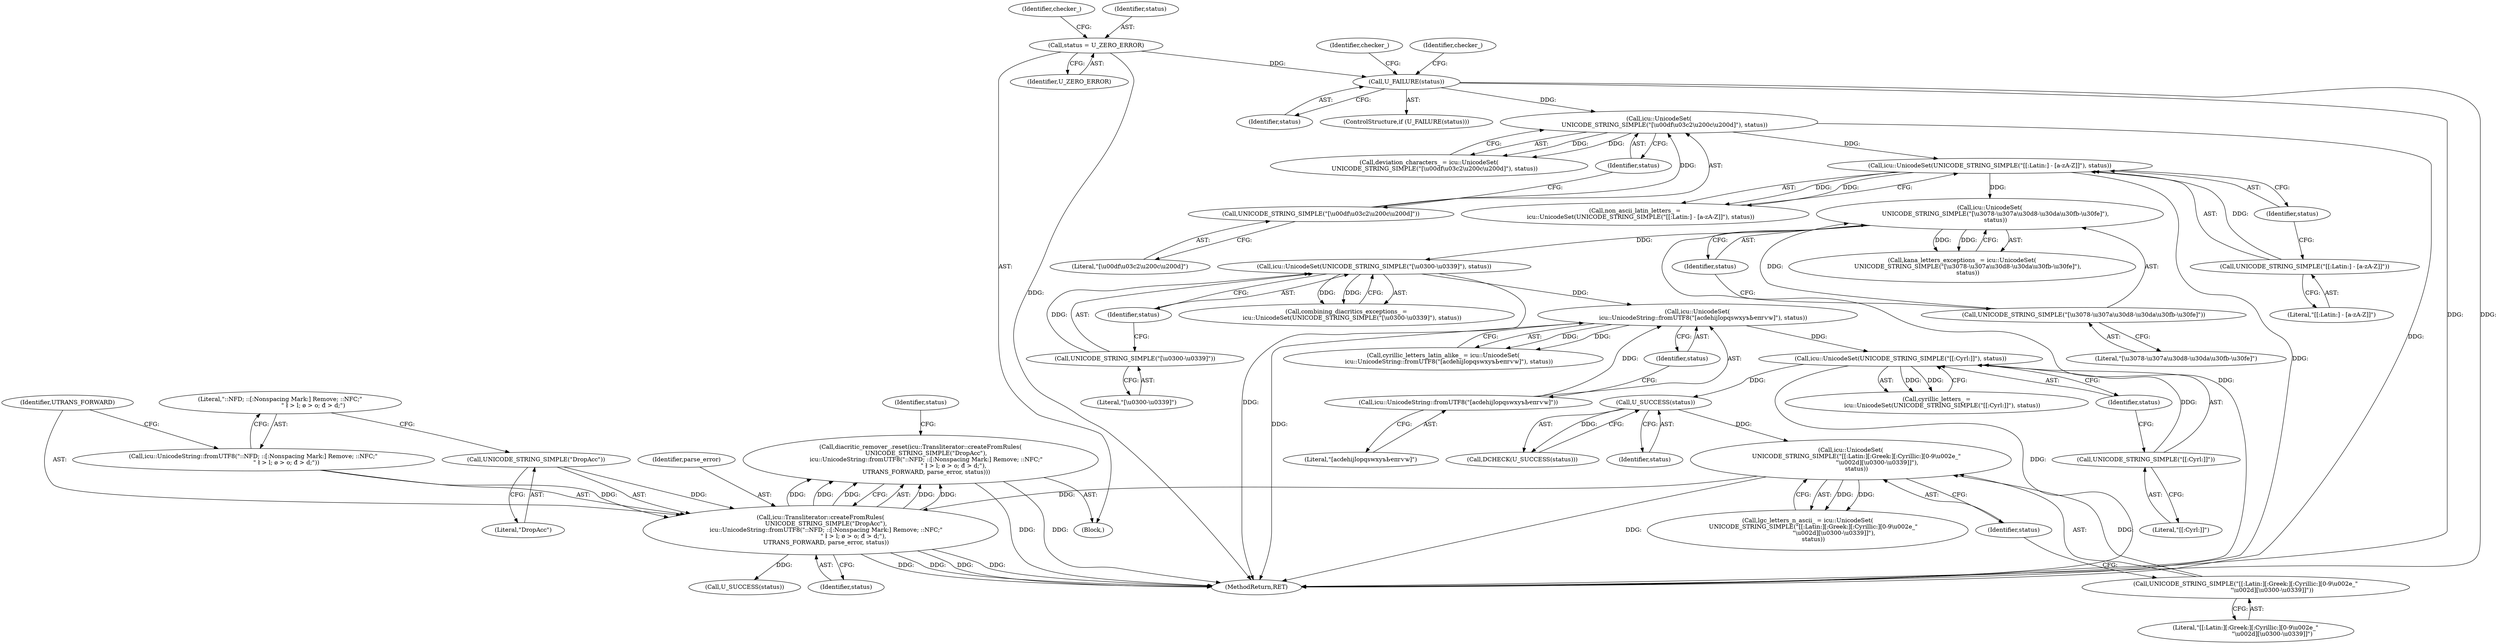 digraph "0_Chrome_2dff123516e9a637924990c9605f88b10244dc0d@API" {
"1000194" [label="(Call,diacritic_remover_.reset(icu::Transliterator::createFromRules(\n      UNICODE_STRING_SIMPLE(\"DropAcc\"),\n      icu::UnicodeString::fromUTF8(\"::NFD; ::[:Nonspacing Mark:] Remove; ::NFC;\"\n                                   \" ł > l; ø > o; đ > d;\"),\n      UTRANS_FORWARD, parse_error, status)))"];
"1000195" [label="(Call,icu::Transliterator::createFromRules(\n      UNICODE_STRING_SIMPLE(\"DropAcc\"),\n      icu::UnicodeString::fromUTF8(\"::NFD; ::[:Nonspacing Mark:] Remove; ::NFC;\"\n                                   \" ł > l; ø > o; đ > d;\"),\n      UTRANS_FORWARD, parse_error, status))"];
"1000196" [label="(Call,UNICODE_STRING_SIMPLE(\"DropAcc\"))"];
"1000198" [label="(Call,icu::UnicodeString::fromUTF8(\"::NFD; ::[:Nonspacing Mark:] Remove; ::NFC;\"\n                                   \" ł > l; ø > o; đ > d;\"))"];
"1000188" [label="(Call,icu::UnicodeSet(\n      UNICODE_STRING_SIMPLE(\"[[:Latin:][:Greek:][:Cyrillic:][0-9\\u002e_\"\n                            \"\\u002d][\\u0300-\\u0339]]\"),\n      status))"];
"1000189" [label="(Call,UNICODE_STRING_SIMPLE(\"[[:Latin:][:Greek:][:Cyrillic:][0-9\\u002e_\"\n                            \"\\u002d][\\u0300-\\u0339]]\"))"];
"1000184" [label="(Call,U_SUCCESS(status))"];
"1000178" [label="(Call,icu::UnicodeSet(UNICODE_STRING_SIMPLE(\"[[:Cyrl:]]\"), status))"];
"1000179" [label="(Call,UNICODE_STRING_SIMPLE(\"[[:Cyrl:]]\"))"];
"1000171" [label="(Call,icu::UnicodeSet(\n      icu::UnicodeString::fromUTF8(\"[асԁеһіјӏорԛѕԝхуъЬҽпгѵѡ]\"), status))"];
"1000172" [label="(Call,icu::UnicodeString::fromUTF8(\"[асԁеһіјӏорԛѕԝхуъЬҽпгѵѡ]\"))"];
"1000164" [label="(Call,icu::UnicodeSet(UNICODE_STRING_SIMPLE(\"[\\u0300-\\u0339]\"), status))"];
"1000165" [label="(Call,UNICODE_STRING_SIMPLE(\"[\\u0300-\\u0339]\"))"];
"1000157" [label="(Call,icu::UnicodeSet(\n      UNICODE_STRING_SIMPLE(\"[\\u3078-\\u307a\\u30d8-\\u30da\\u30fb-\\u30fe]\"),\n      status))"];
"1000158" [label="(Call,UNICODE_STRING_SIMPLE(\"[\\u3078-\\u307a\\u30d8-\\u30da\\u30fb-\\u30fe]\"))"];
"1000150" [label="(Call,icu::UnicodeSet(UNICODE_STRING_SIMPLE(\"[[:Latin:] - [a-zA-Z]]\"), status))"];
"1000151" [label="(Call,UNICODE_STRING_SIMPLE(\"[[:Latin:] - [a-zA-Z]]\"))"];
"1000143" [label="(Call,icu::UnicodeSet(\n      UNICODE_STRING_SIMPLE(\"[\\u00df\\u03c2\\u200c\\u200d]\"), status))"];
"1000144" [label="(Call,UNICODE_STRING_SIMPLE(\"[\\u00df\\u03c2\\u200c\\u200d]\"))"];
"1000114" [label="(Call,U_FAILURE(status))"];
"1000105" [label="(Call,status = U_ZERO_ERROR)"];
"1000145" [label="(Literal,\"[\\u00df\\u03c2\\u200c\\u200d]\")"];
"1000181" [label="(Identifier,status)"];
"1000118" [label="(Identifier,checker_)"];
"1000162" [label="(Call,combining_diacritics_exceptions_ =\n      icu::UnicodeSet(UNICODE_STRING_SIMPLE(\"[\\u0300-\\u0339]\"), status))"];
"1000198" [label="(Call,icu::UnicodeString::fromUTF8(\"::NFD; ::[:Nonspacing Mark:] Remove; ::NFC;\"\n                                   \" ł > l; ø > o; đ > d;\"))"];
"1000155" [label="(Call,kana_letters_exceptions_ = icu::UnicodeSet(\n      UNICODE_STRING_SIMPLE(\"[\\u3078-\\u307a\\u30d8-\\u30da\\u30fb-\\u30fe]\"),\n      status))"];
"1000199" [label="(Literal,\"::NFD; ::[:Nonspacing Mark:] Remove; ::NFC;\"\n                                   \" ł > l; ø > o; đ > d;\")"];
"1000172" [label="(Call,icu::UnicodeString::fromUTF8(\"[асԁеһіјӏорԛѕԝхуъЬҽпгѵѡ]\"))"];
"1000166" [label="(Literal,\"[\\u0300-\\u0339]\")"];
"1000185" [label="(Identifier,status)"];
"1000160" [label="(Identifier,status)"];
"1000148" [label="(Call,non_ascii_latin_letters_ =\n      icu::UnicodeSet(UNICODE_STRING_SIMPLE(\"[[:Latin:] - [a-zA-Z]]\"), status))"];
"1000186" [label="(Call,lgc_letters_n_ascii_ = icu::UnicodeSet(\n      UNICODE_STRING_SIMPLE(\"[[:Latin:][:Greek:][:Cyrillic:][0-9\\u002e_\"\n                            \"\\u002d][\\u0300-\\u0339]]\"),\n      status))"];
"1000151" [label="(Call,UNICODE_STRING_SIMPLE(\"[[:Latin:] - [a-zA-Z]]\"))"];
"1000143" [label="(Call,icu::UnicodeSet(\n      UNICODE_STRING_SIMPLE(\"[\\u00df\\u03c2\\u200c\\u200d]\"), status))"];
"1000169" [label="(Call,cyrillic_letters_latin_alike_ = icu::UnicodeSet(\n      icu::UnicodeString::fromUTF8(\"[асԁеһіјӏорԛѕԝхуъЬҽпгѵѡ]\"), status))"];
"1000206" [label="(Identifier,status)"];
"1000197" [label="(Literal,\"DropAcc\")"];
"1000109" [label="(Identifier,checker_)"];
"1000194" [label="(Call,diacritic_remover_.reset(icu::Transliterator::createFromRules(\n      UNICODE_STRING_SIMPLE(\"DropAcc\"),\n      icu::UnicodeString::fromUTF8(\"::NFD; ::[:Nonspacing Mark:] Remove; ::NFC;\"\n                                   \" ł > l; ø > o; đ > d;\"),\n      UTRANS_FORWARD, parse_error, status)))"];
"1000190" [label="(Literal,\"[[:Latin:][:Greek:][:Cyrillic:][0-9\\u002e_\"\n                            \"\\u002d][\\u0300-\\u0339]]\")"];
"1000195" [label="(Call,icu::Transliterator::createFromRules(\n      UNICODE_STRING_SIMPLE(\"DropAcc\"),\n      icu::UnicodeString::fromUTF8(\"::NFD; ::[:Nonspacing Mark:] Remove; ::NFC;\"\n                                   \" ł > l; ø > o; đ > d;\"),\n      UTRANS_FORWARD, parse_error, status))"];
"1000153" [label="(Identifier,status)"];
"1000152" [label="(Literal,\"[[:Latin:] - [a-zA-Z]]\")"];
"1000188" [label="(Call,icu::UnicodeSet(\n      UNICODE_STRING_SIMPLE(\"[[:Latin:][:Greek:][:Cyrillic:][0-9\\u002e_\"\n                            \"\\u002d][\\u0300-\\u0339]]\"),\n      status))"];
"1000173" [label="(Literal,\"[асԁеһіјӏорԛѕԝхуъЬҽпгѵѡ]\")"];
"1000200" [label="(Identifier,UTRANS_FORWARD)"];
"1000141" [label="(Call,deviation_characters_ = icu::UnicodeSet(\n      UNICODE_STRING_SIMPLE(\"[\\u00df\\u03c2\\u200c\\u200d]\"), status))"];
"1000176" [label="(Call,cyrillic_letters_ =\n      icu::UnicodeSet(UNICODE_STRING_SIMPLE(\"[[:Cyrl:]]\"), status))"];
"1000174" [label="(Identifier,status)"];
"1000205" [label="(Call,U_SUCCESS(status))"];
"1000113" [label="(ControlStructure,if (U_FAILURE(status)))"];
"1000150" [label="(Call,icu::UnicodeSet(UNICODE_STRING_SIMPLE(\"[[:Latin:] - [a-zA-Z]]\"), status))"];
"1000180" [label="(Literal,\"[[:Cyrl:]]\")"];
"1000189" [label="(Call,UNICODE_STRING_SIMPLE(\"[[:Latin:][:Greek:][:Cyrillic:][0-9\\u002e_\"\n                            \"\\u002d][\\u0300-\\u0339]]\"))"];
"1000164" [label="(Call,icu::UnicodeSet(UNICODE_STRING_SIMPLE(\"[\\u0300-\\u0339]\"), status))"];
"1000184" [label="(Call,U_SUCCESS(status))"];
"1000122" [label="(Identifier,checker_)"];
"1000115" [label="(Identifier,status)"];
"1000202" [label="(Identifier,status)"];
"1000114" [label="(Call,U_FAILURE(status))"];
"1000167" [label="(Identifier,status)"];
"1000196" [label="(Call,UNICODE_STRING_SIMPLE(\"DropAcc\"))"];
"1000201" [label="(Identifier,parse_error)"];
"1000179" [label="(Call,UNICODE_STRING_SIMPLE(\"[[:Cyrl:]]\"))"];
"1000211" [label="(MethodReturn,RET)"];
"1000157" [label="(Call,icu::UnicodeSet(\n      UNICODE_STRING_SIMPLE(\"[\\u3078-\\u307a\\u30d8-\\u30da\\u30fb-\\u30fe]\"),\n      status))"];
"1000178" [label="(Call,icu::UnicodeSet(UNICODE_STRING_SIMPLE(\"[[:Cyrl:]]\"), status))"];
"1000159" [label="(Literal,\"[\\u3078-\\u307a\\u30d8-\\u30da\\u30fb-\\u30fe]\")"];
"1000191" [label="(Identifier,status)"];
"1000103" [label="(Block,)"];
"1000105" [label="(Call,status = U_ZERO_ERROR)"];
"1000183" [label="(Call,DCHECK(U_SUCCESS(status)))"];
"1000107" [label="(Identifier,U_ZERO_ERROR)"];
"1000171" [label="(Call,icu::UnicodeSet(\n      icu::UnicodeString::fromUTF8(\"[асԁеһіјӏорԛѕԝхуъЬҽпгѵѡ]\"), status))"];
"1000144" [label="(Call,UNICODE_STRING_SIMPLE(\"[\\u00df\\u03c2\\u200c\\u200d]\"))"];
"1000165" [label="(Call,UNICODE_STRING_SIMPLE(\"[\\u0300-\\u0339]\"))"];
"1000106" [label="(Identifier,status)"];
"1000146" [label="(Identifier,status)"];
"1000158" [label="(Call,UNICODE_STRING_SIMPLE(\"[\\u3078-\\u307a\\u30d8-\\u30da\\u30fb-\\u30fe]\"))"];
"1000194" -> "1000103"  [label="AST: "];
"1000194" -> "1000195"  [label="CFG: "];
"1000195" -> "1000194"  [label="AST: "];
"1000206" -> "1000194"  [label="CFG: "];
"1000194" -> "1000211"  [label="DDG: "];
"1000194" -> "1000211"  [label="DDG: "];
"1000195" -> "1000194"  [label="DDG: "];
"1000195" -> "1000194"  [label="DDG: "];
"1000195" -> "1000194"  [label="DDG: "];
"1000195" -> "1000194"  [label="DDG: "];
"1000195" -> "1000194"  [label="DDG: "];
"1000195" -> "1000202"  [label="CFG: "];
"1000196" -> "1000195"  [label="AST: "];
"1000198" -> "1000195"  [label="AST: "];
"1000200" -> "1000195"  [label="AST: "];
"1000201" -> "1000195"  [label="AST: "];
"1000202" -> "1000195"  [label="AST: "];
"1000195" -> "1000211"  [label="DDG: "];
"1000195" -> "1000211"  [label="DDG: "];
"1000195" -> "1000211"  [label="DDG: "];
"1000195" -> "1000211"  [label="DDG: "];
"1000196" -> "1000195"  [label="DDG: "];
"1000198" -> "1000195"  [label="DDG: "];
"1000188" -> "1000195"  [label="DDG: "];
"1000195" -> "1000205"  [label="DDG: "];
"1000196" -> "1000197"  [label="CFG: "];
"1000197" -> "1000196"  [label="AST: "];
"1000199" -> "1000196"  [label="CFG: "];
"1000198" -> "1000199"  [label="CFG: "];
"1000199" -> "1000198"  [label="AST: "];
"1000200" -> "1000198"  [label="CFG: "];
"1000188" -> "1000186"  [label="AST: "];
"1000188" -> "1000191"  [label="CFG: "];
"1000189" -> "1000188"  [label="AST: "];
"1000191" -> "1000188"  [label="AST: "];
"1000186" -> "1000188"  [label="CFG: "];
"1000188" -> "1000211"  [label="DDG: "];
"1000188" -> "1000186"  [label="DDG: "];
"1000188" -> "1000186"  [label="DDG: "];
"1000189" -> "1000188"  [label="DDG: "];
"1000184" -> "1000188"  [label="DDG: "];
"1000189" -> "1000190"  [label="CFG: "];
"1000190" -> "1000189"  [label="AST: "];
"1000191" -> "1000189"  [label="CFG: "];
"1000184" -> "1000183"  [label="AST: "];
"1000184" -> "1000185"  [label="CFG: "];
"1000185" -> "1000184"  [label="AST: "];
"1000183" -> "1000184"  [label="CFG: "];
"1000184" -> "1000183"  [label="DDG: "];
"1000178" -> "1000184"  [label="DDG: "];
"1000178" -> "1000176"  [label="AST: "];
"1000178" -> "1000181"  [label="CFG: "];
"1000179" -> "1000178"  [label="AST: "];
"1000181" -> "1000178"  [label="AST: "];
"1000176" -> "1000178"  [label="CFG: "];
"1000178" -> "1000211"  [label="DDG: "];
"1000178" -> "1000176"  [label="DDG: "];
"1000178" -> "1000176"  [label="DDG: "];
"1000179" -> "1000178"  [label="DDG: "];
"1000171" -> "1000178"  [label="DDG: "];
"1000179" -> "1000180"  [label="CFG: "];
"1000180" -> "1000179"  [label="AST: "];
"1000181" -> "1000179"  [label="CFG: "];
"1000171" -> "1000169"  [label="AST: "];
"1000171" -> "1000174"  [label="CFG: "];
"1000172" -> "1000171"  [label="AST: "];
"1000174" -> "1000171"  [label="AST: "];
"1000169" -> "1000171"  [label="CFG: "];
"1000171" -> "1000211"  [label="DDG: "];
"1000171" -> "1000169"  [label="DDG: "];
"1000171" -> "1000169"  [label="DDG: "];
"1000172" -> "1000171"  [label="DDG: "];
"1000164" -> "1000171"  [label="DDG: "];
"1000172" -> "1000173"  [label="CFG: "];
"1000173" -> "1000172"  [label="AST: "];
"1000174" -> "1000172"  [label="CFG: "];
"1000164" -> "1000162"  [label="AST: "];
"1000164" -> "1000167"  [label="CFG: "];
"1000165" -> "1000164"  [label="AST: "];
"1000167" -> "1000164"  [label="AST: "];
"1000162" -> "1000164"  [label="CFG: "];
"1000164" -> "1000211"  [label="DDG: "];
"1000164" -> "1000162"  [label="DDG: "];
"1000164" -> "1000162"  [label="DDG: "];
"1000165" -> "1000164"  [label="DDG: "];
"1000157" -> "1000164"  [label="DDG: "];
"1000165" -> "1000166"  [label="CFG: "];
"1000166" -> "1000165"  [label="AST: "];
"1000167" -> "1000165"  [label="CFG: "];
"1000157" -> "1000155"  [label="AST: "];
"1000157" -> "1000160"  [label="CFG: "];
"1000158" -> "1000157"  [label="AST: "];
"1000160" -> "1000157"  [label="AST: "];
"1000155" -> "1000157"  [label="CFG: "];
"1000157" -> "1000211"  [label="DDG: "];
"1000157" -> "1000155"  [label="DDG: "];
"1000157" -> "1000155"  [label="DDG: "];
"1000158" -> "1000157"  [label="DDG: "];
"1000150" -> "1000157"  [label="DDG: "];
"1000158" -> "1000159"  [label="CFG: "];
"1000159" -> "1000158"  [label="AST: "];
"1000160" -> "1000158"  [label="CFG: "];
"1000150" -> "1000148"  [label="AST: "];
"1000150" -> "1000153"  [label="CFG: "];
"1000151" -> "1000150"  [label="AST: "];
"1000153" -> "1000150"  [label="AST: "];
"1000148" -> "1000150"  [label="CFG: "];
"1000150" -> "1000211"  [label="DDG: "];
"1000150" -> "1000148"  [label="DDG: "];
"1000150" -> "1000148"  [label="DDG: "];
"1000151" -> "1000150"  [label="DDG: "];
"1000143" -> "1000150"  [label="DDG: "];
"1000151" -> "1000152"  [label="CFG: "];
"1000152" -> "1000151"  [label="AST: "];
"1000153" -> "1000151"  [label="CFG: "];
"1000143" -> "1000141"  [label="AST: "];
"1000143" -> "1000146"  [label="CFG: "];
"1000144" -> "1000143"  [label="AST: "];
"1000146" -> "1000143"  [label="AST: "];
"1000141" -> "1000143"  [label="CFG: "];
"1000143" -> "1000211"  [label="DDG: "];
"1000143" -> "1000141"  [label="DDG: "];
"1000143" -> "1000141"  [label="DDG: "];
"1000144" -> "1000143"  [label="DDG: "];
"1000114" -> "1000143"  [label="DDG: "];
"1000144" -> "1000145"  [label="CFG: "];
"1000145" -> "1000144"  [label="AST: "];
"1000146" -> "1000144"  [label="CFG: "];
"1000114" -> "1000113"  [label="AST: "];
"1000114" -> "1000115"  [label="CFG: "];
"1000115" -> "1000114"  [label="AST: "];
"1000118" -> "1000114"  [label="CFG: "];
"1000122" -> "1000114"  [label="CFG: "];
"1000114" -> "1000211"  [label="DDG: "];
"1000114" -> "1000211"  [label="DDG: "];
"1000105" -> "1000114"  [label="DDG: "];
"1000105" -> "1000103"  [label="AST: "];
"1000105" -> "1000107"  [label="CFG: "];
"1000106" -> "1000105"  [label="AST: "];
"1000107" -> "1000105"  [label="AST: "];
"1000109" -> "1000105"  [label="CFG: "];
"1000105" -> "1000211"  [label="DDG: "];
}
